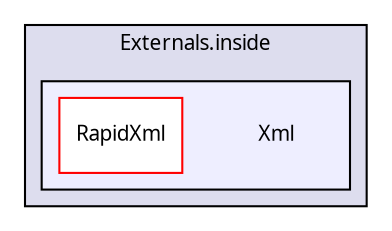 digraph "Solution/Solution/Externals.inside/Xml" {
  compound=true
  node [ fontsize="10", fontname="Verdana"];
  edge [ labelfontsize="10", labelfontname="Verdana"];
  subgraph clusterdir_1e6c86063e4524e5dfdb05fff6bbbabe {
    graph [ bgcolor="#ddddee", pencolor="black", label="Externals.inside" fontname="Verdana", fontsize="10", URL="dir_1e6c86063e4524e5dfdb05fff6bbbabe.html"]
  subgraph clusterdir_9f7623e57a064ede673379dfef0de785 {
    graph [ bgcolor="#eeeeff", pencolor="black", label="" URL="dir_9f7623e57a064ede673379dfef0de785.html"];
    dir_9f7623e57a064ede673379dfef0de785 [shape=plaintext label="Xml"];
    dir_787f2f61de56e1fc894390e9a8145de9 [shape=box label="RapidXml" color="red" fillcolor="white" style="filled" URL="dir_787f2f61de56e1fc894390e9a8145de9.html"];
  }
  }
}
